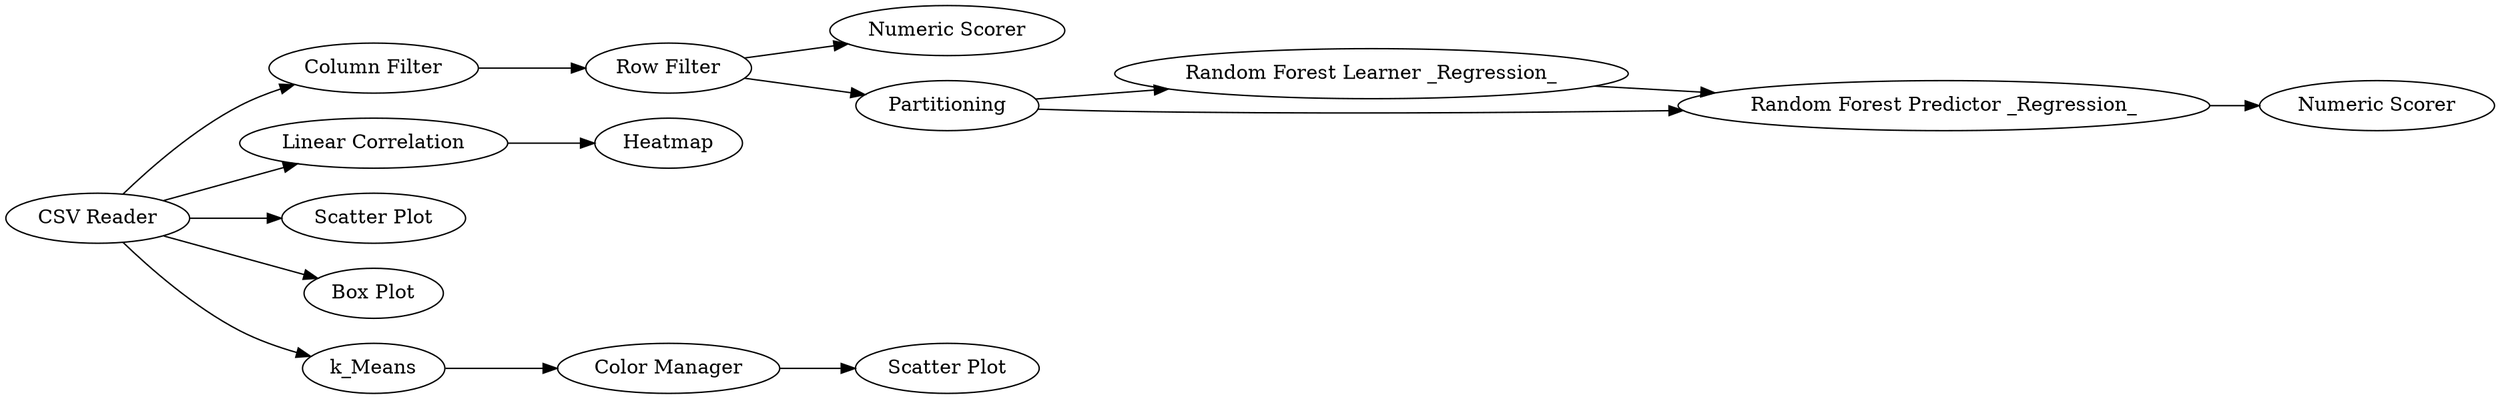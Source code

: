digraph {
	"2986881139868316897_22" [label="Numeric Scorer"]
	"2986881139868316897_5" [label="Numeric Scorer"]
	"2986881139868316897_3" [label="Random Forest Learner _Regression_"]
	"2986881139868316897_6" [label="Column Filter"]
	"2986881139868316897_12" [label=Heatmap]
	"2986881139868316897_2" [label=Partitioning]
	"2986881139868316897_11" [label="Linear Correlation"]
	"2986881139868316897_4" [label="Random Forest Predictor _Regression_"]
	"2986881139868316897_29" [label="Scatter Plot"]
	"2986881139868316897_31" [label="CSV Reader"]
	"2986881139868316897_10" [label="Scatter Plot"]
	"2986881139868316897_28" [label="Color Manager"]
	"2986881139868316897_20" [label="Box Plot"]
	"2986881139868316897_23" [label="Row Filter"]
	"2986881139868316897_30" [label=k_Means]
	"2986881139868316897_31" -> "2986881139868316897_6"
	"2986881139868316897_23" -> "2986881139868316897_22"
	"2986881139868316897_28" -> "2986881139868316897_29"
	"2986881139868316897_31" -> "2986881139868316897_11"
	"2986881139868316897_31" -> "2986881139868316897_10"
	"2986881139868316897_6" -> "2986881139868316897_23"
	"2986881139868316897_23" -> "2986881139868316897_2"
	"2986881139868316897_31" -> "2986881139868316897_30"
	"2986881139868316897_31" -> "2986881139868316897_20"
	"2986881139868316897_2" -> "2986881139868316897_4"
	"2986881139868316897_2" -> "2986881139868316897_3"
	"2986881139868316897_30" -> "2986881139868316897_28"
	"2986881139868316897_4" -> "2986881139868316897_5"
	"2986881139868316897_3" -> "2986881139868316897_4"
	"2986881139868316897_11" -> "2986881139868316897_12"
	rankdir=LR
}
